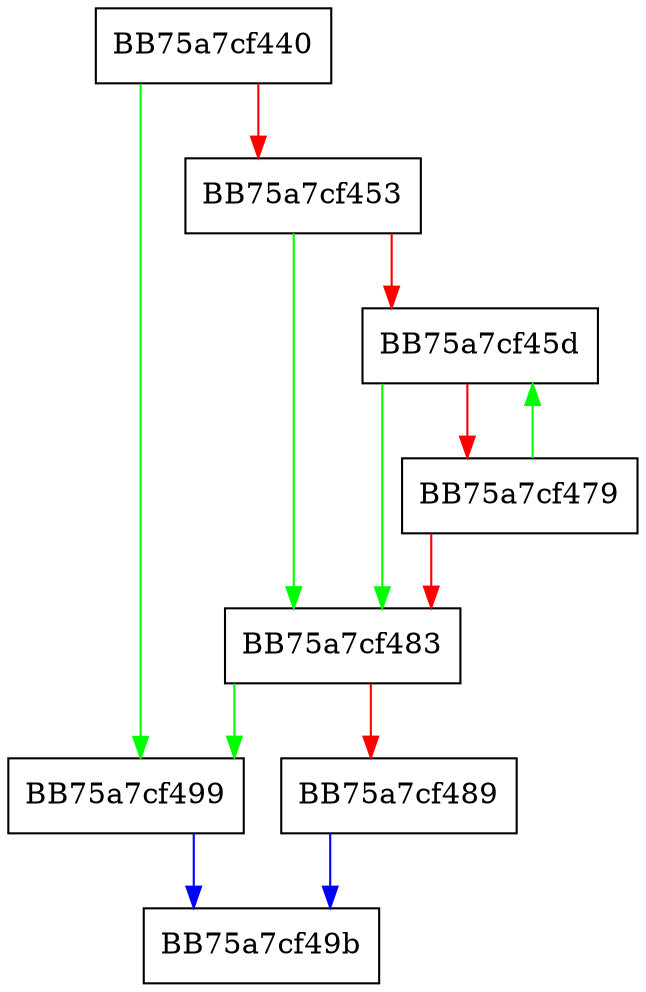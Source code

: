 digraph match_soft_buffer_end {
  node [shape="box"];
  graph [splines=ortho];
  BB75a7cf440 -> BB75a7cf499 [color="green"];
  BB75a7cf440 -> BB75a7cf453 [color="red"];
  BB75a7cf453 -> BB75a7cf483 [color="green"];
  BB75a7cf453 -> BB75a7cf45d [color="red"];
  BB75a7cf45d -> BB75a7cf483 [color="green"];
  BB75a7cf45d -> BB75a7cf479 [color="red"];
  BB75a7cf479 -> BB75a7cf45d [color="green"];
  BB75a7cf479 -> BB75a7cf483 [color="red"];
  BB75a7cf483 -> BB75a7cf499 [color="green"];
  BB75a7cf483 -> BB75a7cf489 [color="red"];
  BB75a7cf489 -> BB75a7cf49b [color="blue"];
  BB75a7cf499 -> BB75a7cf49b [color="blue"];
}